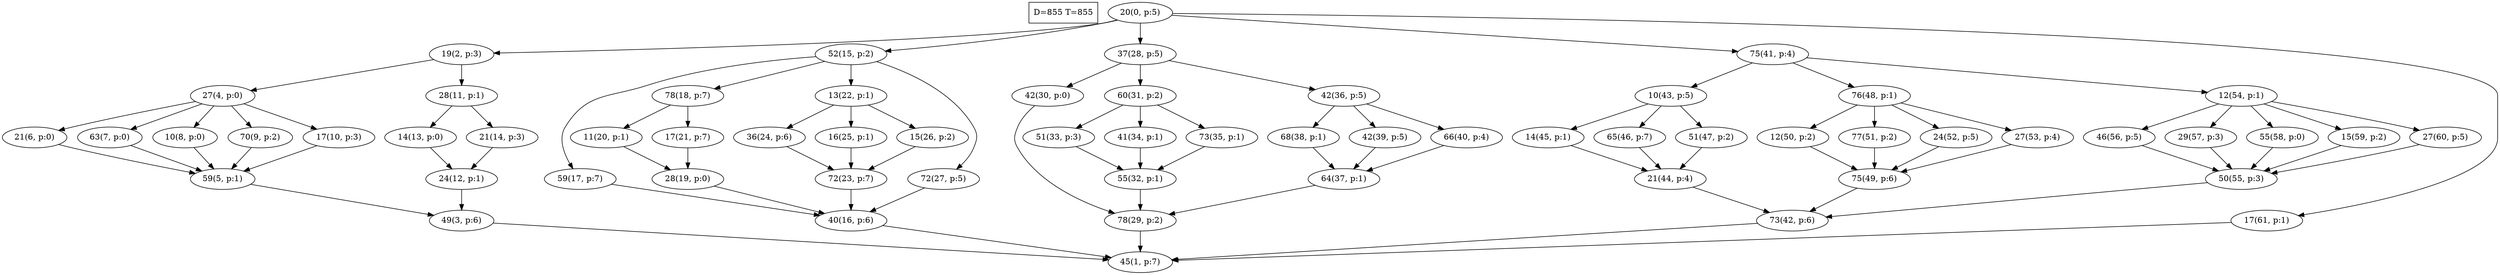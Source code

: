 digraph Task {
i [shape=box, label="D=855 T=855"]; 
0 [label="20(0, p:5)"];
1 [label="45(1, p:7)"];
2 [label="19(2, p:3)"];
3 [label="49(3, p:6)"];
4 [label="27(4, p:0)"];
5 [label="59(5, p:1)"];
6 [label="21(6, p:0)"];
7 [label="63(7, p:0)"];
8 [label="10(8, p:0)"];
9 [label="70(9, p:2)"];
10 [label="17(10, p:3)"];
11 [label="28(11, p:1)"];
12 [label="24(12, p:1)"];
13 [label="14(13, p:0)"];
14 [label="21(14, p:3)"];
15 [label="52(15, p:2)"];
16 [label="40(16, p:6)"];
17 [label="59(17, p:7)"];
18 [label="78(18, p:7)"];
19 [label="28(19, p:0)"];
20 [label="11(20, p:1)"];
21 [label="17(21, p:7)"];
22 [label="13(22, p:1)"];
23 [label="72(23, p:7)"];
24 [label="36(24, p:6)"];
25 [label="16(25, p:1)"];
26 [label="15(26, p:2)"];
27 [label="72(27, p:5)"];
28 [label="37(28, p:5)"];
29 [label="78(29, p:2)"];
30 [label="42(30, p:0)"];
31 [label="60(31, p:2)"];
32 [label="55(32, p:1)"];
33 [label="51(33, p:3)"];
34 [label="41(34, p:1)"];
35 [label="73(35, p:1)"];
36 [label="42(36, p:5)"];
37 [label="64(37, p:1)"];
38 [label="68(38, p:1)"];
39 [label="42(39, p:5)"];
40 [label="66(40, p:4)"];
41 [label="75(41, p:4)"];
42 [label="73(42, p:6)"];
43 [label="10(43, p:5)"];
44 [label="21(44, p:4)"];
45 [label="14(45, p:1)"];
46 [label="65(46, p:7)"];
47 [label="51(47, p:2)"];
48 [label="76(48, p:1)"];
49 [label="75(49, p:6)"];
50 [label="12(50, p:2)"];
51 [label="77(51, p:2)"];
52 [label="24(52, p:5)"];
53 [label="27(53, p:4)"];
54 [label="12(54, p:1)"];
55 [label="50(55, p:3)"];
56 [label="46(56, p:5)"];
57 [label="29(57, p:3)"];
58 [label="55(58, p:0)"];
59 [label="15(59, p:2)"];
60 [label="27(60, p:5)"];
61 [label="17(61, p:1)"];
0 -> 2;
0 -> 15;
0 -> 28;
0 -> 41;
0 -> 61;
2 -> 4;
2 -> 11;
3 -> 1;
4 -> 6;
4 -> 7;
4 -> 8;
4 -> 9;
4 -> 10;
5 -> 3;
6 -> 5;
7 -> 5;
8 -> 5;
9 -> 5;
10 -> 5;
11 -> 13;
11 -> 14;
12 -> 3;
13 -> 12;
14 -> 12;
15 -> 17;
15 -> 18;
15 -> 22;
15 -> 27;
16 -> 1;
17 -> 16;
18 -> 20;
18 -> 21;
19 -> 16;
20 -> 19;
21 -> 19;
22 -> 24;
22 -> 25;
22 -> 26;
23 -> 16;
24 -> 23;
25 -> 23;
26 -> 23;
27 -> 16;
28 -> 30;
28 -> 31;
28 -> 36;
29 -> 1;
30 -> 29;
31 -> 33;
31 -> 34;
31 -> 35;
32 -> 29;
33 -> 32;
34 -> 32;
35 -> 32;
36 -> 38;
36 -> 39;
36 -> 40;
37 -> 29;
38 -> 37;
39 -> 37;
40 -> 37;
41 -> 43;
41 -> 48;
41 -> 54;
42 -> 1;
43 -> 45;
43 -> 46;
43 -> 47;
44 -> 42;
45 -> 44;
46 -> 44;
47 -> 44;
48 -> 50;
48 -> 51;
48 -> 52;
48 -> 53;
49 -> 42;
50 -> 49;
51 -> 49;
52 -> 49;
53 -> 49;
54 -> 56;
54 -> 57;
54 -> 58;
54 -> 59;
54 -> 60;
55 -> 42;
56 -> 55;
57 -> 55;
58 -> 55;
59 -> 55;
60 -> 55;
61 -> 1;
}